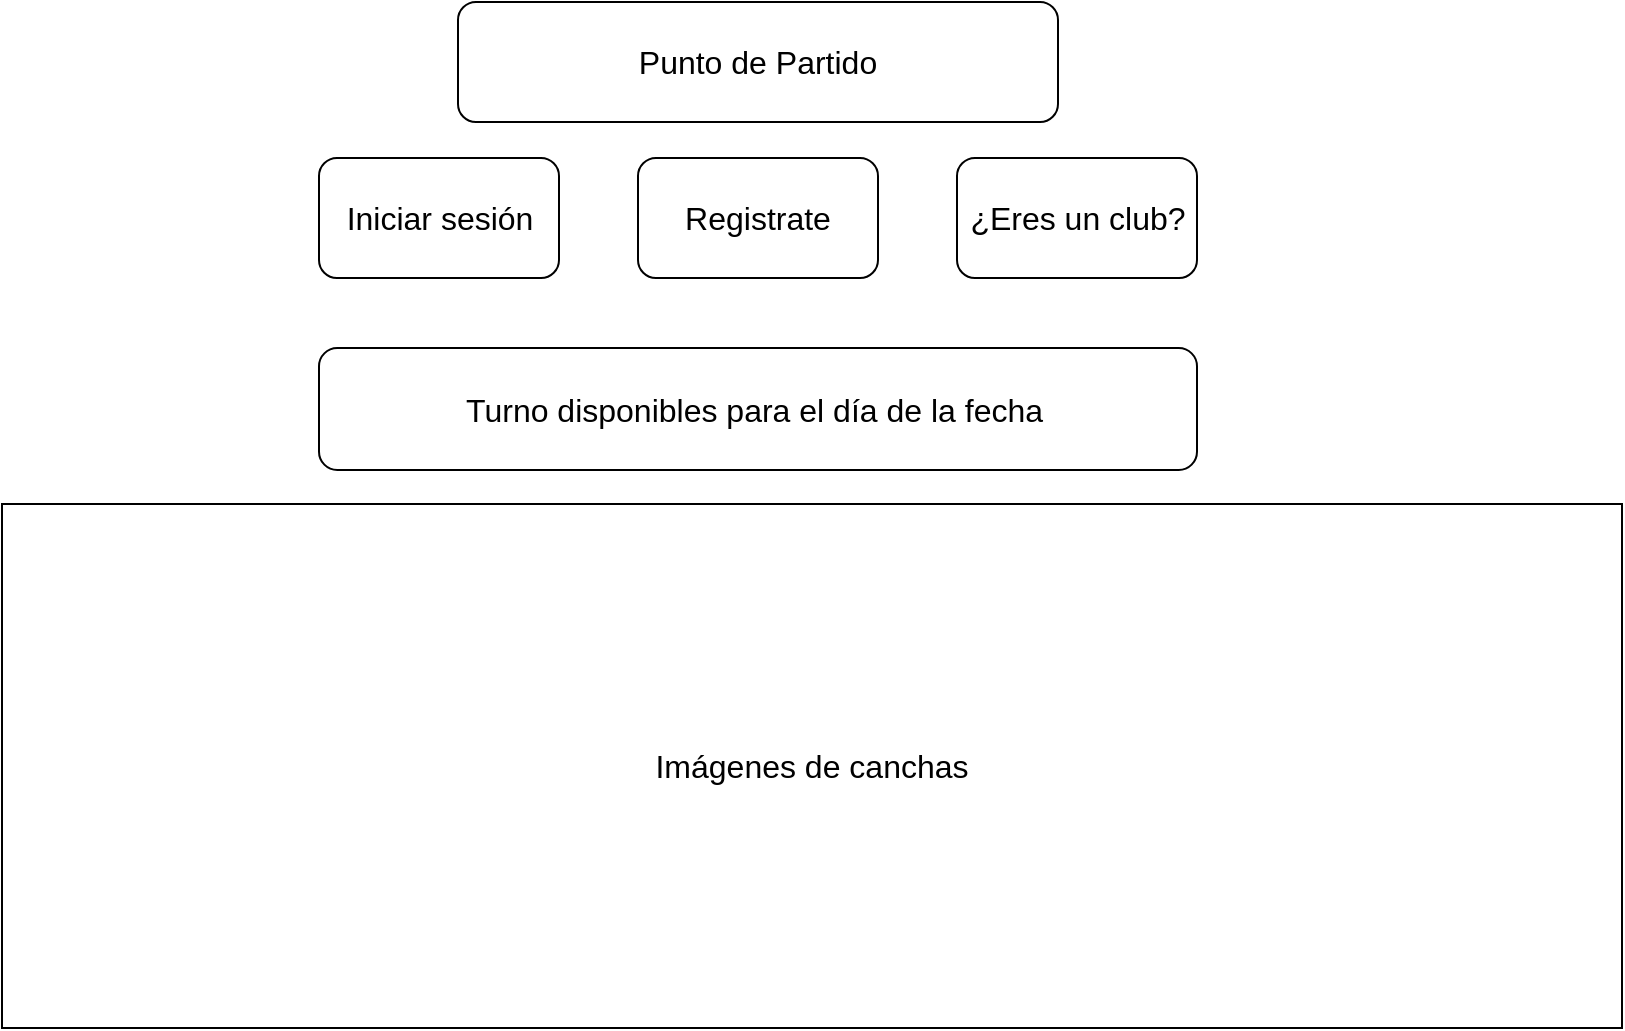 <mxfile version="24.7.15" pages="8">
  <diagram name="HomePage" id="v53e4CpYOHfMaLGsSLLm">
    <mxGraphModel grid="0" page="0" gridSize="10" guides="1" tooltips="1" connect="1" arrows="1" fold="1" pageScale="1" pageWidth="827" pageHeight="1169" math="0" shadow="0">
      <root>
        <mxCell id="0" />
        <mxCell id="1" parent="0" />
        <mxCell id="AueWUKpoRXEuqeDkWSsw-1" value="Punto de Partido" style="rounded=1;whiteSpace=wrap;html=1;fontSize=16;" vertex="1" parent="1">
          <mxGeometry x="88" y="-60" width="300" height="60" as="geometry" />
        </mxCell>
        <mxCell id="AueWUKpoRXEuqeDkWSsw-4" value="Iniciar sesión" style="rounded=1;whiteSpace=wrap;html=1;fontSize=16;" vertex="1" parent="1">
          <mxGeometry x="18.5" y="18" width="120" height="60" as="geometry" />
        </mxCell>
        <mxCell id="AueWUKpoRXEuqeDkWSsw-5" value="Registrate" style="rounded=1;whiteSpace=wrap;html=1;fontSize=16;" vertex="1" parent="1">
          <mxGeometry x="178" y="18" width="120" height="60" as="geometry" />
        </mxCell>
        <mxCell id="AueWUKpoRXEuqeDkWSsw-6" value="¿Eres un club?" style="rounded=1;whiteSpace=wrap;html=1;fontSize=16;" vertex="1" parent="1">
          <mxGeometry x="337.5" y="18" width="120" height="60" as="geometry" />
        </mxCell>
        <mxCell id="AueWUKpoRXEuqeDkWSsw-7" value="Turno disponibles para el día de la fecha&amp;nbsp;" style="rounded=1;whiteSpace=wrap;html=1;fontSize=16;" vertex="1" parent="1">
          <mxGeometry x="18.5" y="113" width="439" height="61" as="geometry" />
        </mxCell>
        <mxCell id="AueWUKpoRXEuqeDkWSsw-8" value="Imágenes de canchas" style="rounded=0;whiteSpace=wrap;html=1;fontSize=16;" vertex="1" parent="1">
          <mxGeometry x="-140" y="191" width="810" height="262" as="geometry" />
        </mxCell>
      </root>
    </mxGraphModel>
  </diagram>
  <diagram id="OlAq347ZhllsAFE9PzmB" name="LoginPage">
    <mxGraphModel grid="1" page="1" gridSize="10" guides="1" tooltips="1" connect="1" arrows="1" fold="1" pageScale="1" pageWidth="827" pageHeight="1169" math="0" shadow="0">
      <root>
        <mxCell id="0" />
        <mxCell id="1" parent="0" />
        <mxCell id="CPIsQ6bNHvkpraYt5LBb-1" value="&lt;font style=&quot;vertical-align: inherit;&quot;&gt;&lt;font style=&quot;vertical-align: inherit;&quot;&gt;Inicio de Sesión&lt;/font&gt;&lt;/font&gt;" style="rounded=1;whiteSpace=wrap;html=1;" vertex="1" parent="1">
          <mxGeometry x="279" y="350" width="270" height="60" as="geometry" />
        </mxCell>
        <mxCell id="CPIsQ6bNHvkpraYt5LBb-2" value="&lt;font style=&quot;vertical-align: inherit;&quot;&gt;&lt;font style=&quot;vertical-align: inherit;&quot;&gt;Ingrese Usuario&lt;/font&gt;&lt;/font&gt;" style="rounded=1;whiteSpace=wrap;html=1;" vertex="1" parent="1">
          <mxGeometry x="289" y="430" width="250" height="60" as="geometry" />
        </mxCell>
        <mxCell id="CPIsQ6bNHvkpraYt5LBb-3" value="&lt;font style=&quot;vertical-align: inherit;&quot;&gt;&lt;font style=&quot;vertical-align: inherit;&quot;&gt;contraseña&lt;/font&gt;&lt;/font&gt;" style="rounded=1;whiteSpace=wrap;html=1;" vertex="1" parent="1">
          <mxGeometry x="289" y="510" width="250" height="60" as="geometry" />
        </mxCell>
        <mxCell id="CPIsQ6bNHvkpraYt5LBb-4" value="&lt;font style=&quot;vertical-align: inherit;&quot;&gt;&lt;font style=&quot;vertical-align: inherit;&quot;&gt;Ingresar&lt;/font&gt;&lt;/font&gt;" style="rounded=1;whiteSpace=wrap;html=1;" vertex="1" parent="1">
          <mxGeometry x="349" y="590" width="120" height="60" as="geometry" />
        </mxCell>
        <mxCell id="CPIsQ6bNHvkpraYt5LBb-5" style="edgeStyle=orthogonalEdgeStyle;rounded=0;orthogonalLoop=1;jettySize=auto;html=1;exitX=0.5;exitY=1;exitDx=0;exitDy=0;" edge="1" parent="1" source="CPIsQ6bNHvkpraYt5LBb-3" target="CPIsQ6bNHvkpraYt5LBb-3">
          <mxGeometry relative="1" as="geometry" />
        </mxCell>
        <mxCell id="CPIsQ6bNHvkpraYt5LBb-7" value="" style="shape=flexArrow;endArrow=classic;html=1;rounded=0;" edge="1" parent="1">
          <mxGeometry width="50" height="50" relative="1" as="geometry">
            <mxPoint x="70" y="370" as="sourcePoint" />
            <mxPoint x="10" y="370" as="targetPoint" />
          </mxGeometry>
        </mxCell>
      </root>
    </mxGraphModel>
  </diagram>
  <diagram id="6qhMYjr5UALQEuEG3PNA" name="RegisterUser">
    <mxGraphModel grid="1" page="1" gridSize="10" guides="1" tooltips="1" connect="1" arrows="1" fold="1" pageScale="1" pageWidth="827" pageHeight="1169" math="0" shadow="0">
      <root>
        <mxCell id="0" />
        <mxCell id="1" parent="0" />
        <mxCell id="yL5hWiJHEttWCO1xVR0s-1" value="&lt;font style=&quot;vertical-align: inherit;&quot;&gt;&lt;font style=&quot;vertical-align: inherit;&quot;&gt;Registrar nuevo usuario&lt;/font&gt;&lt;/font&gt;" style="rounded=1;whiteSpace=wrap;html=1;" vertex="1" parent="1">
          <mxGeometry x="294" y="50" width="240" height="60" as="geometry" />
        </mxCell>
        <mxCell id="yL5hWiJHEttWCO1xVR0s-2" value="&lt;font style=&quot;vertical-align: inherit;&quot;&gt;&lt;font style=&quot;vertical-align: inherit;&quot;&gt;Nombre y Apellido:&lt;/font&gt;&lt;/font&gt;" style="text;html=1;align=center;verticalAlign=middle;resizable=0;points=[];autosize=1;strokeColor=none;fillColor=none;" vertex="1" parent="1">
          <mxGeometry x="299" y="130" width="120" height="30" as="geometry" />
        </mxCell>
        <mxCell id="yL5hWiJHEttWCO1xVR0s-3" value="" style="rounded=1;whiteSpace=wrap;html=1;" vertex="1" parent="1">
          <mxGeometry x="440" y="130" width="120" height="30" as="geometry" />
        </mxCell>
        <mxCell id="yL5hWiJHEttWCO1xVR0s-4" value="Contraseña:" style="text;html=1;align=center;verticalAlign=middle;resizable=0;points=[];autosize=1;strokeColor=none;fillColor=none;" vertex="1" parent="1">
          <mxGeometry x="294" y="168" width="90" height="30" as="geometry" />
        </mxCell>
        <mxCell id="yL5hWiJHEttWCO1xVR0s-6" value="" style="rounded=1;whiteSpace=wrap;html=1;" vertex="1" parent="1">
          <mxGeometry x="440" y="168" width="120" height="30" as="geometry" />
        </mxCell>
        <mxCell id="yL5hWiJHEttWCO1xVR0s-7" value="Mail:" style="text;html=1;align=center;verticalAlign=middle;resizable=0;points=[];autosize=1;strokeColor=none;fillColor=none;" vertex="1" parent="1">
          <mxGeometry x="299" y="218" width="50" height="30" as="geometry" />
        </mxCell>
        <mxCell id="yL5hWiJHEttWCO1xVR0s-8" value="" style="rounded=1;whiteSpace=wrap;html=1;" vertex="1" parent="1">
          <mxGeometry x="440" y="210" width="120" height="30" as="geometry" />
        </mxCell>
        <mxCell id="yL5hWiJHEttWCO1xVR0s-9" value="Tel:" style="text;html=1;align=center;verticalAlign=middle;resizable=0;points=[];autosize=1;strokeColor=none;fillColor=none;" vertex="1" parent="1">
          <mxGeometry x="300" y="248" width="40" height="30" as="geometry" />
        </mxCell>
        <mxCell id="yL5hWiJHEttWCO1xVR0s-10" value="" style="rounded=1;whiteSpace=wrap;html=1;" vertex="1" parent="1">
          <mxGeometry x="440" y="248" width="120" height="30" as="geometry" />
        </mxCell>
        <mxCell id="yL5hWiJHEttWCO1xVR0s-11" value="Posición en la cancha:" style="text;html=1;align=center;verticalAlign=middle;resizable=0;points=[];autosize=1;strokeColor=none;fillColor=none;" vertex="1" parent="1">
          <mxGeometry x="300" y="288" width="140" height="30" as="geometry" />
        </mxCell>
        <mxCell id="yL5hWiJHEttWCO1xVR0s-12" value="" style="rounded=1;whiteSpace=wrap;html=1;" vertex="1" parent="1">
          <mxGeometry x="440" y="288" width="120" height="30" as="geometry" />
        </mxCell>
        <mxCell id="yL5hWiJHEttWCO1xVR0s-13" value="Crear Cuenta" style="rounded=1;whiteSpace=wrap;html=1;" vertex="1" parent="1">
          <mxGeometry x="360" y="340" width="120" height="30" as="geometry" />
        </mxCell>
        <mxCell id="MCMaqe3ut72h3_-5lODx-1" value="" style="shape=flexArrow;endArrow=classic;html=1;rounded=0;" edge="1" parent="1">
          <mxGeometry width="50" height="50" relative="1" as="geometry">
            <mxPoint x="70" y="79.5" as="sourcePoint" />
            <mxPoint x="10" y="79.5" as="targetPoint" />
          </mxGeometry>
        </mxCell>
      </root>
    </mxGraphModel>
  </diagram>
  <diagram id="sRnZsqZ7A1FpGpAegkHh" name="ClubRegisterPage">
    <mxGraphModel grid="1" page="1" gridSize="10" guides="1" tooltips="1" connect="1" arrows="1" fold="1" pageScale="1" pageWidth="827" pageHeight="1169" math="0" shadow="0">
      <root>
        <mxCell id="0" />
        <mxCell id="1" parent="0" />
        <mxCell id="VOv7oPvlhrvvKJUlilHU-1" value="Registra tu Club" style="rounded=1;whiteSpace=wrap;html=1;" vertex="1" parent="1">
          <mxGeometry x="320" y="30" width="200" height="60" as="geometry" />
        </mxCell>
        <mxCell id="EGbyjYY-jm4AADeX4fvk-1" value="Nombre de Usuario:" style="text;html=1;align=center;verticalAlign=middle;resizable=0;points=[];autosize=1;strokeColor=none;fillColor=none;" vertex="1" parent="1">
          <mxGeometry x="310" y="108" width="130" height="30" as="geometry" />
        </mxCell>
        <mxCell id="EGbyjYY-jm4AADeX4fvk-3" value="" style="rounded=1;whiteSpace=wrap;html=1;" vertex="1" parent="1">
          <mxGeometry x="440" y="108" width="240" height="30" as="geometry" />
        </mxCell>
        <mxCell id="EGbyjYY-jm4AADeX4fvk-4" value="Nombre del Club:" style="text;html=1;align=center;verticalAlign=middle;resizable=0;points=[];autosize=1;strokeColor=none;fillColor=none;" vertex="1" parent="1">
          <mxGeometry x="310" y="148" width="120" height="30" as="geometry" />
        </mxCell>
        <mxCell id="EGbyjYY-jm4AADeX4fvk-6" value="" style="rounded=1;whiteSpace=wrap;html=1;" vertex="1" parent="1">
          <mxGeometry x="440" y="148" width="240" height="30" as="geometry" />
        </mxCell>
        <mxCell id="EGbyjYY-jm4AADeX4fvk-7" value="Contraseña:" style="text;html=1;align=center;verticalAlign=middle;resizable=0;points=[];autosize=1;strokeColor=none;fillColor=none;" vertex="1" parent="1">
          <mxGeometry x="310" y="188" width="90" height="30" as="geometry" />
        </mxCell>
        <mxCell id="EGbyjYY-jm4AADeX4fvk-8" value="" style="rounded=1;whiteSpace=wrap;html=1;" vertex="1" parent="1">
          <mxGeometry x="440" y="188" width="240" height="30" as="geometry" />
        </mxCell>
        <mxCell id="EGbyjYY-jm4AADeX4fvk-9" value="Mail:" style="text;html=1;align=center;verticalAlign=middle;resizable=0;points=[];autosize=1;strokeColor=none;fillColor=none;" vertex="1" parent="1">
          <mxGeometry x="310" y="228" width="50" height="30" as="geometry" />
        </mxCell>
        <mxCell id="hRBXQwSERzamQeEi8Rsy-1" value="" style="rounded=1;whiteSpace=wrap;html=1;" vertex="1" parent="1">
          <mxGeometry x="440" y="228" width="240" height="30" as="geometry" />
        </mxCell>
        <mxCell id="hRBXQwSERzamQeEi8Rsy-2" value="CVU:" style="text;html=1;align=center;verticalAlign=middle;resizable=0;points=[];autosize=1;strokeColor=none;fillColor=none;" vertex="1" parent="1">
          <mxGeometry x="310" y="268" width="50" height="30" as="geometry" />
        </mxCell>
        <mxCell id="hRBXQwSERzamQeEi8Rsy-3" value="" style="rounded=1;whiteSpace=wrap;html=1;" vertex="1" parent="1">
          <mxGeometry x="440" y="268" width="240" height="30" as="geometry" />
        </mxCell>
        <mxCell id="hRBXQwSERzamQeEi8Rsy-4" value="Cantidad de Canchas:" style="text;html=1;align=center;verticalAlign=middle;resizable=0;points=[];autosize=1;strokeColor=none;fillColor=none;" vertex="1" parent="1">
          <mxGeometry x="310" y="308" width="140" height="30" as="geometry" />
        </mxCell>
        <mxCell id="hRBXQwSERzamQeEi8Rsy-5" value="" style="rounded=1;whiteSpace=wrap;html=1;" vertex="1" parent="1">
          <mxGeometry x="440" y="308" width="240" height="30" as="geometry" />
        </mxCell>
        <mxCell id="WqXZxAdWOAM5LWPNc1lw-1" value="Cargar Imágenes:" style="text;html=1;align=center;verticalAlign=middle;resizable=0;points=[];autosize=1;strokeColor=none;fillColor=none;" vertex="1" parent="1">
          <mxGeometry x="310" y="520" width="120" height="30" as="geometry" />
        </mxCell>
        <mxCell id="WqXZxAdWOAM5LWPNc1lw-2" value="Descripción del club:&amp;nbsp;" style="text;html=1;align=center;verticalAlign=middle;resizable=0;points=[];autosize=1;strokeColor=none;fillColor=none;" vertex="1" parent="1">
          <mxGeometry x="310" y="368" width="140" height="30" as="geometry" />
        </mxCell>
        <mxCell id="WqXZxAdWOAM5LWPNc1lw-3" value="" style="rounded=1;whiteSpace=wrap;html=1;" vertex="1" parent="1">
          <mxGeometry x="440" y="368" width="240" height="132" as="geometry" />
        </mxCell>
        <mxCell id="WqXZxAdWOAM5LWPNc1lw-4" value="" style="rounded=1;whiteSpace=wrap;html=1;" vertex="1" parent="1">
          <mxGeometry x="440" y="520" width="240" height="130" as="geometry" />
        </mxCell>
      </root>
    </mxGraphModel>
  </diagram>
  <diagram id="Pa_7JpQEMczkKCsq2m9h" name="ReserverPage">
    <mxGraphModel grid="1" page="1" gridSize="10" guides="1" tooltips="1" connect="1" arrows="1" fold="1" pageScale="1" pageWidth="827" pageHeight="1169" math="0" shadow="0">
      <root>
        <mxCell id="0" />
        <mxCell id="1" parent="0" />
        <mxCell id="1xk2V4cAFBKvQm87ncbK-1" value="Reserva tu turno" style="rounded=1;whiteSpace=wrap;html=1;" vertex="1" parent="1">
          <mxGeometry x="280" y="40" width="280" height="60" as="geometry" />
        </mxCell>
        <mxCell id="1xk2V4cAFBKvQm87ncbK-2" value="Selecciona el club:" style="text;html=1;align=center;verticalAlign=middle;resizable=0;points=[];autosize=1;strokeColor=none;fillColor=none;" vertex="1" parent="1">
          <mxGeometry x="280" y="128" width="120" height="30" as="geometry" />
        </mxCell>
        <mxCell id="1xk2V4cAFBKvQm87ncbK-3" value="" style="rounded=1;whiteSpace=wrap;html=1;" vertex="1" parent="1">
          <mxGeometry x="450" y="133" width="120" height="20" as="geometry" />
        </mxCell>
        <mxCell id="1xk2V4cAFBKvQm87ncbK-4" value="Selecciona el turno:" style="text;html=1;align=center;verticalAlign=middle;resizable=0;points=[];autosize=1;strokeColor=none;fillColor=none;" vertex="1" parent="1">
          <mxGeometry x="280" y="170" width="130" height="30" as="geometry" />
        </mxCell>
        <mxCell id="1xk2V4cAFBKvQm87ncbK-5" value="" style="rounded=1;whiteSpace=wrap;html=1;" vertex="1" parent="1">
          <mxGeometry x="280" y="200" width="300" height="120" as="geometry" />
        </mxCell>
        <mxCell id="_2iSub47Jcz9sgVuITz9-2" value="Confirmar Reserve" style="rounded=1;whiteSpace=wrap;html=1;" vertex="1" parent="1">
          <mxGeometry x="285" y="350" width="120" height="60" as="geometry" />
        </mxCell>
      </root>
    </mxGraphModel>
  </diagram>
  <diagram id="zFG1rp905vA2NB9X6p3h" name="ProfilePage">
    <mxGraphModel grid="1" page="1" gridSize="10" guides="1" tooltips="1" connect="1" arrows="1" fold="1" pageScale="1" pageWidth="827" pageHeight="1169" math="0" shadow="0">
      <root>
        <mxCell id="0" />
        <mxCell id="1" parent="0" />
        <mxCell id="VIYdojj5aOxTAEwEoyBg-1" value="Perfil del Usuario" style="rounded=1;whiteSpace=wrap;html=1;" vertex="1" parent="1">
          <mxGeometry x="270" y="20" width="250" height="60" as="geometry" />
        </mxCell>
        <mxCell id="VIYdojj5aOxTAEwEoyBg-2" value="Agregar Foto de Perfil" style="text;html=1;align=center;verticalAlign=middle;resizable=0;points=[];autosize=1;strokeColor=none;fillColor=none;" vertex="1" parent="1">
          <mxGeometry x="270" y="115" width="140" height="30" as="geometry" />
        </mxCell>
        <mxCell id="VIYdojj5aOxTAEwEoyBg-3" value="" style="ellipse;whiteSpace=wrap;html=1;" vertex="1" parent="1">
          <mxGeometry x="414" y="90" width="86" height="80" as="geometry" />
        </mxCell>
        <mxCell id="VIYdojj5aOxTAEwEoyBg-4" value="Editar Contraseña:&amp;nbsp;" style="text;html=1;align=center;verticalAlign=middle;resizable=0;points=[];autosize=1;strokeColor=none;fillColor=none;" vertex="1" parent="1">
          <mxGeometry x="260" y="188" width="130" height="30" as="geometry" />
        </mxCell>
        <mxCell id="VIYdojj5aOxTAEwEoyBg-5" value="" style="rounded=1;whiteSpace=wrap;html=1;" vertex="1" parent="1">
          <mxGeometry x="400" y="188" width="210" height="30" as="geometry" />
        </mxCell>
        <mxCell id="VIYdojj5aOxTAEwEoyBg-6" value="Confirmar Contraseña:&amp;nbsp;" style="text;html=1;align=center;verticalAlign=middle;resizable=0;points=[];autosize=1;strokeColor=none;fillColor=none;" vertex="1" parent="1">
          <mxGeometry x="260" y="238" width="150" height="30" as="geometry" />
        </mxCell>
        <mxCell id="VIYdojj5aOxTAEwEoyBg-7" value="" style="rounded=1;whiteSpace=wrap;html=1;" vertex="1" parent="1">
          <mxGeometry x="400" y="238" width="210" height="30" as="geometry" />
        </mxCell>
        <mxCell id="VIYdojj5aOxTAEwEoyBg-8" value="Editar Número de Tel" style="text;html=1;align=center;verticalAlign=middle;resizable=0;points=[];autosize=1;strokeColor=none;fillColor=none;" vertex="1" parent="1">
          <mxGeometry x="260" y="280" width="140" height="30" as="geometry" />
        </mxCell>
        <mxCell id="VIYdojj5aOxTAEwEoyBg-9" value="" style="rounded=1;whiteSpace=wrap;html=1;" vertex="1" parent="1">
          <mxGeometry x="400" y="280" width="210" height="30" as="geometry" />
        </mxCell>
        <mxCell id="VIYdojj5aOxTAEwEoyBg-10" value="Editar Mail:&amp;nbsp;" style="text;html=1;align=center;verticalAlign=middle;resizable=0;points=[];autosize=1;strokeColor=none;fillColor=none;" vertex="1" parent="1">
          <mxGeometry x="260" y="320" width="90" height="30" as="geometry" />
        </mxCell>
        <mxCell id="VIYdojj5aOxTAEwEoyBg-11" value="" style="rounded=1;whiteSpace=wrap;html=1;" vertex="1" parent="1">
          <mxGeometry x="397" y="320" width="213" height="30" as="geometry" />
        </mxCell>
        <mxCell id="VIYdojj5aOxTAEwEoyBg-12" value="Editar Posicion en la cancha:" style="text;html=1;align=center;verticalAlign=middle;resizable=0;points=[];autosize=1;strokeColor=none;fillColor=none;" vertex="1" parent="1">
          <mxGeometry x="260" y="358" width="180" height="30" as="geometry" />
        </mxCell>
        <mxCell id="VIYdojj5aOxTAEwEoyBg-14" value="" style="ellipse;whiteSpace=wrap;html=1;aspect=fixed;" vertex="1" parent="1">
          <mxGeometry x="440" y="363" width="20" height="20" as="geometry" />
        </mxCell>
        <mxCell id="VIYdojj5aOxTAEwEoyBg-16" value="Drive" style="text;html=1;align=center;verticalAlign=middle;resizable=0;points=[];autosize=1;strokeColor=none;fillColor=none;" vertex="1" parent="1">
          <mxGeometry x="470" y="358" width="50" height="30" as="geometry" />
        </mxCell>
        <mxCell id="VIYdojj5aOxTAEwEoyBg-17" value="" style="ellipse;whiteSpace=wrap;html=1;aspect=fixed;" vertex="1" parent="1">
          <mxGeometry x="440" y="393" width="20" height="20" as="geometry" />
        </mxCell>
        <mxCell id="VIYdojj5aOxTAEwEoyBg-18" value="" style="ellipse;whiteSpace=wrap;html=1;aspect=fixed;" vertex="1" parent="1">
          <mxGeometry x="440" y="420" width="20" height="20" as="geometry" />
        </mxCell>
        <mxCell id="VIYdojj5aOxTAEwEoyBg-21" value="Reves" style="text;html=1;align=center;verticalAlign=middle;resizable=0;points=[];autosize=1;strokeColor=none;fillColor=none;" vertex="1" parent="1">
          <mxGeometry x="470" y="388" width="60" height="30" as="geometry" />
        </mxCell>
        <mxCell id="VIYdojj5aOxTAEwEoyBg-24" value="Ambos Lados" style="text;html=1;align=center;verticalAlign=middle;resizable=0;points=[];autosize=1;strokeColor=none;fillColor=none;" vertex="1" parent="1">
          <mxGeometry x="470" y="418" width="100" height="30" as="geometry" />
        </mxCell>
        <mxCell id="VIYdojj5aOxTAEwEoyBg-25" value="Confirmar Cambios" style="rounded=1;whiteSpace=wrap;html=1;" vertex="1" parent="1">
          <mxGeometry x="500" y="480" width="120" height="60" as="geometry" />
        </mxCell>
      </root>
    </mxGraphModel>
  </diagram>
  <diagram id="XB-HiisyxrTmaz7cgwSW" name="AdminPage">
    <mxGraphModel grid="1" page="1" gridSize="10" guides="1" tooltips="1" connect="1" arrows="1" fold="1" pageScale="1" pageWidth="827" pageHeight="1169" math="0" shadow="0">
      <root>
        <mxCell id="0" />
        <mxCell id="1" parent="0" />
        <mxCell id="D5C9BHl7uFoaBHn7sziP-1" value="Administrador de Club" style="rounded=1;whiteSpace=wrap;html=1;" vertex="1" parent="1">
          <mxGeometry x="240" y="10" width="280" height="60" as="geometry" />
        </mxCell>
        <mxCell id="D5C9BHl7uFoaBHn7sziP-2" value="Administrar Turno:" style="text;html=1;align=center;verticalAlign=middle;resizable=0;points=[];autosize=1;strokeColor=none;fillColor=none;" vertex="1" parent="1">
          <mxGeometry x="230" y="90" width="120" height="30" as="geometry" />
        </mxCell>
        <mxCell id="D5C9BHl7uFoaBHn7sziP-4" value="" style="rounded=1;whiteSpace=wrap;html=1;" vertex="1" parent="1">
          <mxGeometry x="400" y="90" width="220" height="30" as="geometry" />
        </mxCell>
        <mxCell id="D5C9BHl7uFoaBHn7sziP-5" value="Administrar Cancha:" style="text;html=1;align=center;verticalAlign=middle;resizable=0;points=[];autosize=1;strokeColor=none;fillColor=none;" vertex="1" parent="1">
          <mxGeometry x="230" y="148" width="130" height="30" as="geometry" />
        </mxCell>
        <mxCell id="D5C9BHl7uFoaBHn7sziP-6" value="" style="rounded=1;whiteSpace=wrap;html=1;" vertex="1" parent="1">
          <mxGeometry x="400" y="148" width="220" height="30" as="geometry" />
        </mxCell>
        <mxCell id="cYtbtvQ8iTcT5_WzUTj_-1" value="Editar Contraseña:" style="text;html=1;align=center;verticalAlign=middle;resizable=0;points=[];autosize=1;strokeColor=none;fillColor=none;" vertex="1" parent="1">
          <mxGeometry x="230" y="198" width="120" height="30" as="geometry" />
        </mxCell>
        <mxCell id="cYtbtvQ8iTcT5_WzUTj_-2" value="" style="rounded=1;whiteSpace=wrap;html=1;" vertex="1" parent="1">
          <mxGeometry x="400" y="198" width="220" height="30" as="geometry" />
        </mxCell>
        <mxCell id="cYtbtvQ8iTcT5_WzUTj_-3" value="Confirmar Contraseña:" style="text;html=1;align=center;verticalAlign=middle;resizable=0;points=[];autosize=1;strokeColor=none;fillColor=none;" vertex="1" parent="1">
          <mxGeometry x="230" y="250" width="140" height="30" as="geometry" />
        </mxCell>
        <mxCell id="cYtbtvQ8iTcT5_WzUTj_-4" value="" style="rounded=1;whiteSpace=wrap;html=1;" vertex="1" parent="1">
          <mxGeometry x="400" y="250" width="220" height="30" as="geometry" />
        </mxCell>
        <mxCell id="cYtbtvQ8iTcT5_WzUTj_-5" value="Editar Fotos" style="text;html=1;align=center;verticalAlign=middle;resizable=0;points=[];autosize=1;strokeColor=none;fillColor=none;" vertex="1" parent="1">
          <mxGeometry x="230" y="298" width="90" height="30" as="geometry" />
        </mxCell>
        <mxCell id="cYtbtvQ8iTcT5_WzUTj_-6" value="" style="rounded=1;whiteSpace=wrap;html=1;" vertex="1" parent="1">
          <mxGeometry x="400" y="298" width="220" height="112" as="geometry" />
        </mxCell>
        <mxCell id="cYtbtvQ8iTcT5_WzUTj_-7" value="Editar Descripción" style="text;html=1;align=center;verticalAlign=middle;resizable=0;points=[];autosize=1;strokeColor=none;fillColor=none;" vertex="1" parent="1">
          <mxGeometry x="230" y="428" width="120" height="30" as="geometry" />
        </mxCell>
        <mxCell id="kEqE-5rpQjq3NermuSXH-1" value="" style="rounded=1;whiteSpace=wrap;html=1;" vertex="1" parent="1">
          <mxGeometry x="400" y="430" width="220" height="90" as="geometry" />
        </mxCell>
      </root>
    </mxGraphModel>
  </diagram>
  <diagram id="pVJLqxgZ9DH3J1Yn9Anx" name="SysAdmin">
    <mxGraphModel grid="1" page="1" gridSize="10" guides="1" tooltips="1" connect="1" arrows="1" fold="1" pageScale="1" pageWidth="827" pageHeight="1169" math="0" shadow="0">
      <root>
        <mxCell id="0" />
        <mxCell id="1" parent="0" />
        <mxCell id="g5cvYfKGDDy8WU9LFm-y-1" value="Administrador de Sistema" style="rounded=1;whiteSpace=wrap;html=1;" vertex="1" parent="1">
          <mxGeometry x="240" y="20" width="320" height="60" as="geometry" />
        </mxCell>
        <mxCell id="g5cvYfKGDDy8WU9LFm-y-2" value="Administrar Usuarios:" style="text;html=1;align=center;verticalAlign=middle;resizable=0;points=[];autosize=1;strokeColor=none;fillColor=none;" vertex="1" parent="1">
          <mxGeometry x="230" y="110" width="140" height="30" as="geometry" />
        </mxCell>
        <mxCell id="g5cvYfKGDDy8WU9LFm-y-3" value="Administrar Clubes:" style="text;html=1;align=center;verticalAlign=middle;resizable=0;points=[];autosize=1;strokeColor=none;fillColor=none;" vertex="1" parent="1">
          <mxGeometry x="230" y="270" width="130" height="30" as="geometry" />
        </mxCell>
        <mxCell id="g5cvYfKGDDy8WU9LFm-y-4" value="Administrar Reservas:" style="text;html=1;align=center;verticalAlign=middle;resizable=0;points=[];autosize=1;strokeColor=none;fillColor=none;" vertex="1" parent="1">
          <mxGeometry x="225" y="420" width="140" height="30" as="geometry" />
        </mxCell>
        <mxCell id="g5cvYfKGDDy8WU9LFm-y-9" value="Nombre Usuario:" style="text;html=1;align=center;verticalAlign=middle;resizable=0;points=[];autosize=1;strokeColor=none;fillColor=none;" vertex="1" parent="1">
          <mxGeometry x="270" y="140" width="110" height="30" as="geometry" />
        </mxCell>
        <mxCell id="g5cvYfKGDDy8WU9LFm-y-10" value="" style="rounded=1;whiteSpace=wrap;html=1;" vertex="1" parent="1">
          <mxGeometry x="400" y="140" width="220" height="30" as="geometry" />
        </mxCell>
        <mxCell id="g5cvYfKGDDy8WU9LFm-y-11" value="Eliminar Usuario:" style="text;html=1;align=center;verticalAlign=middle;resizable=0;points=[];autosize=1;strokeColor=none;fillColor=none;" vertex="1" parent="1">
          <mxGeometry x="270" y="178" width="110" height="30" as="geometry" />
        </mxCell>
        <mxCell id="g5cvYfKGDDy8WU9LFm-y-12" value="" style="rounded=1;whiteSpace=wrap;html=1;" vertex="1" parent="1">
          <mxGeometry x="400" y="178" width="220" height="30" as="geometry" />
        </mxCell>
        <mxCell id="g5cvYfKGDDy8WU9LFm-y-13" value="Dar de Alta Usuario:" style="text;html=1;align=center;verticalAlign=middle;resizable=0;points=[];autosize=1;strokeColor=none;fillColor=none;" vertex="1" parent="1">
          <mxGeometry x="270" y="220" width="130" height="30" as="geometry" />
        </mxCell>
        <mxCell id="g5cvYfKGDDy8WU9LFm-y-14" value="" style="rounded=1;whiteSpace=wrap;html=1;" vertex="1" parent="1">
          <mxGeometry x="400" y="220" width="220" height="30" as="geometry" />
        </mxCell>
        <mxCell id="g5cvYfKGDDy8WU9LFm-y-15" value="Nombre del Club:" style="text;html=1;align=center;verticalAlign=middle;resizable=0;points=[];autosize=1;strokeColor=none;fillColor=none;" vertex="1" parent="1">
          <mxGeometry x="260" y="298" width="120" height="30" as="geometry" />
        </mxCell>
        <mxCell id="g5cvYfKGDDy8WU9LFm-y-16" value="Eliminar Club:" style="text;html=1;align=center;verticalAlign=middle;resizable=0;points=[];autosize=1;strokeColor=none;fillColor=none;" vertex="1" parent="1">
          <mxGeometry x="260" y="340" width="100" height="30" as="geometry" />
        </mxCell>
        <mxCell id="g5cvYfKGDDy8WU9LFm-y-17" value="Dar de Alta Club:" style="text;html=1;align=center;verticalAlign=middle;resizable=0;points=[];autosize=1;strokeColor=none;fillColor=none;" vertex="1" parent="1">
          <mxGeometry x="265" y="380" width="110" height="30" as="geometry" />
        </mxCell>
        <mxCell id="g5cvYfKGDDy8WU9LFm-y-18" value="" style="rounded=1;whiteSpace=wrap;html=1;" vertex="1" parent="1">
          <mxGeometry x="400" y="298" width="220" height="30" as="geometry" />
        </mxCell>
        <mxCell id="g5cvYfKGDDy8WU9LFm-y-19" value="" style="rounded=1;whiteSpace=wrap;html=1;" vertex="1" parent="1">
          <mxGeometry x="400" y="340" width="220" height="30" as="geometry" />
        </mxCell>
        <mxCell id="g5cvYfKGDDy8WU9LFm-y-20" value="" style="rounded=1;whiteSpace=wrap;html=1;" vertex="1" parent="1">
          <mxGeometry x="400" y="380" width="220" height="30" as="geometry" />
        </mxCell>
        <mxCell id="g5cvYfKGDDy8WU9LFm-y-21" value="Eliminar Reserva:" style="text;html=1;align=center;verticalAlign=middle;resizable=0;points=[];autosize=1;strokeColor=none;fillColor=none;" vertex="1" parent="1">
          <mxGeometry x="265" y="458" width="120" height="30" as="geometry" />
        </mxCell>
        <mxCell id="g5cvYfKGDDy8WU9LFm-y-22" value="" style="rounded=1;whiteSpace=wrap;html=1;" vertex="1" parent="1">
          <mxGeometry x="400" y="458" width="220" height="30" as="geometry" />
        </mxCell>
        <mxCell id="g5cvYfKGDDy8WU9LFm-y-23" value="Confirmar&amp;nbsp;" style="rounded=1;whiteSpace=wrap;html=1;" vertex="1" parent="1">
          <mxGeometry x="520" y="520" width="120" height="60" as="geometry" />
        </mxCell>
      </root>
    </mxGraphModel>
  </diagram>
</mxfile>
